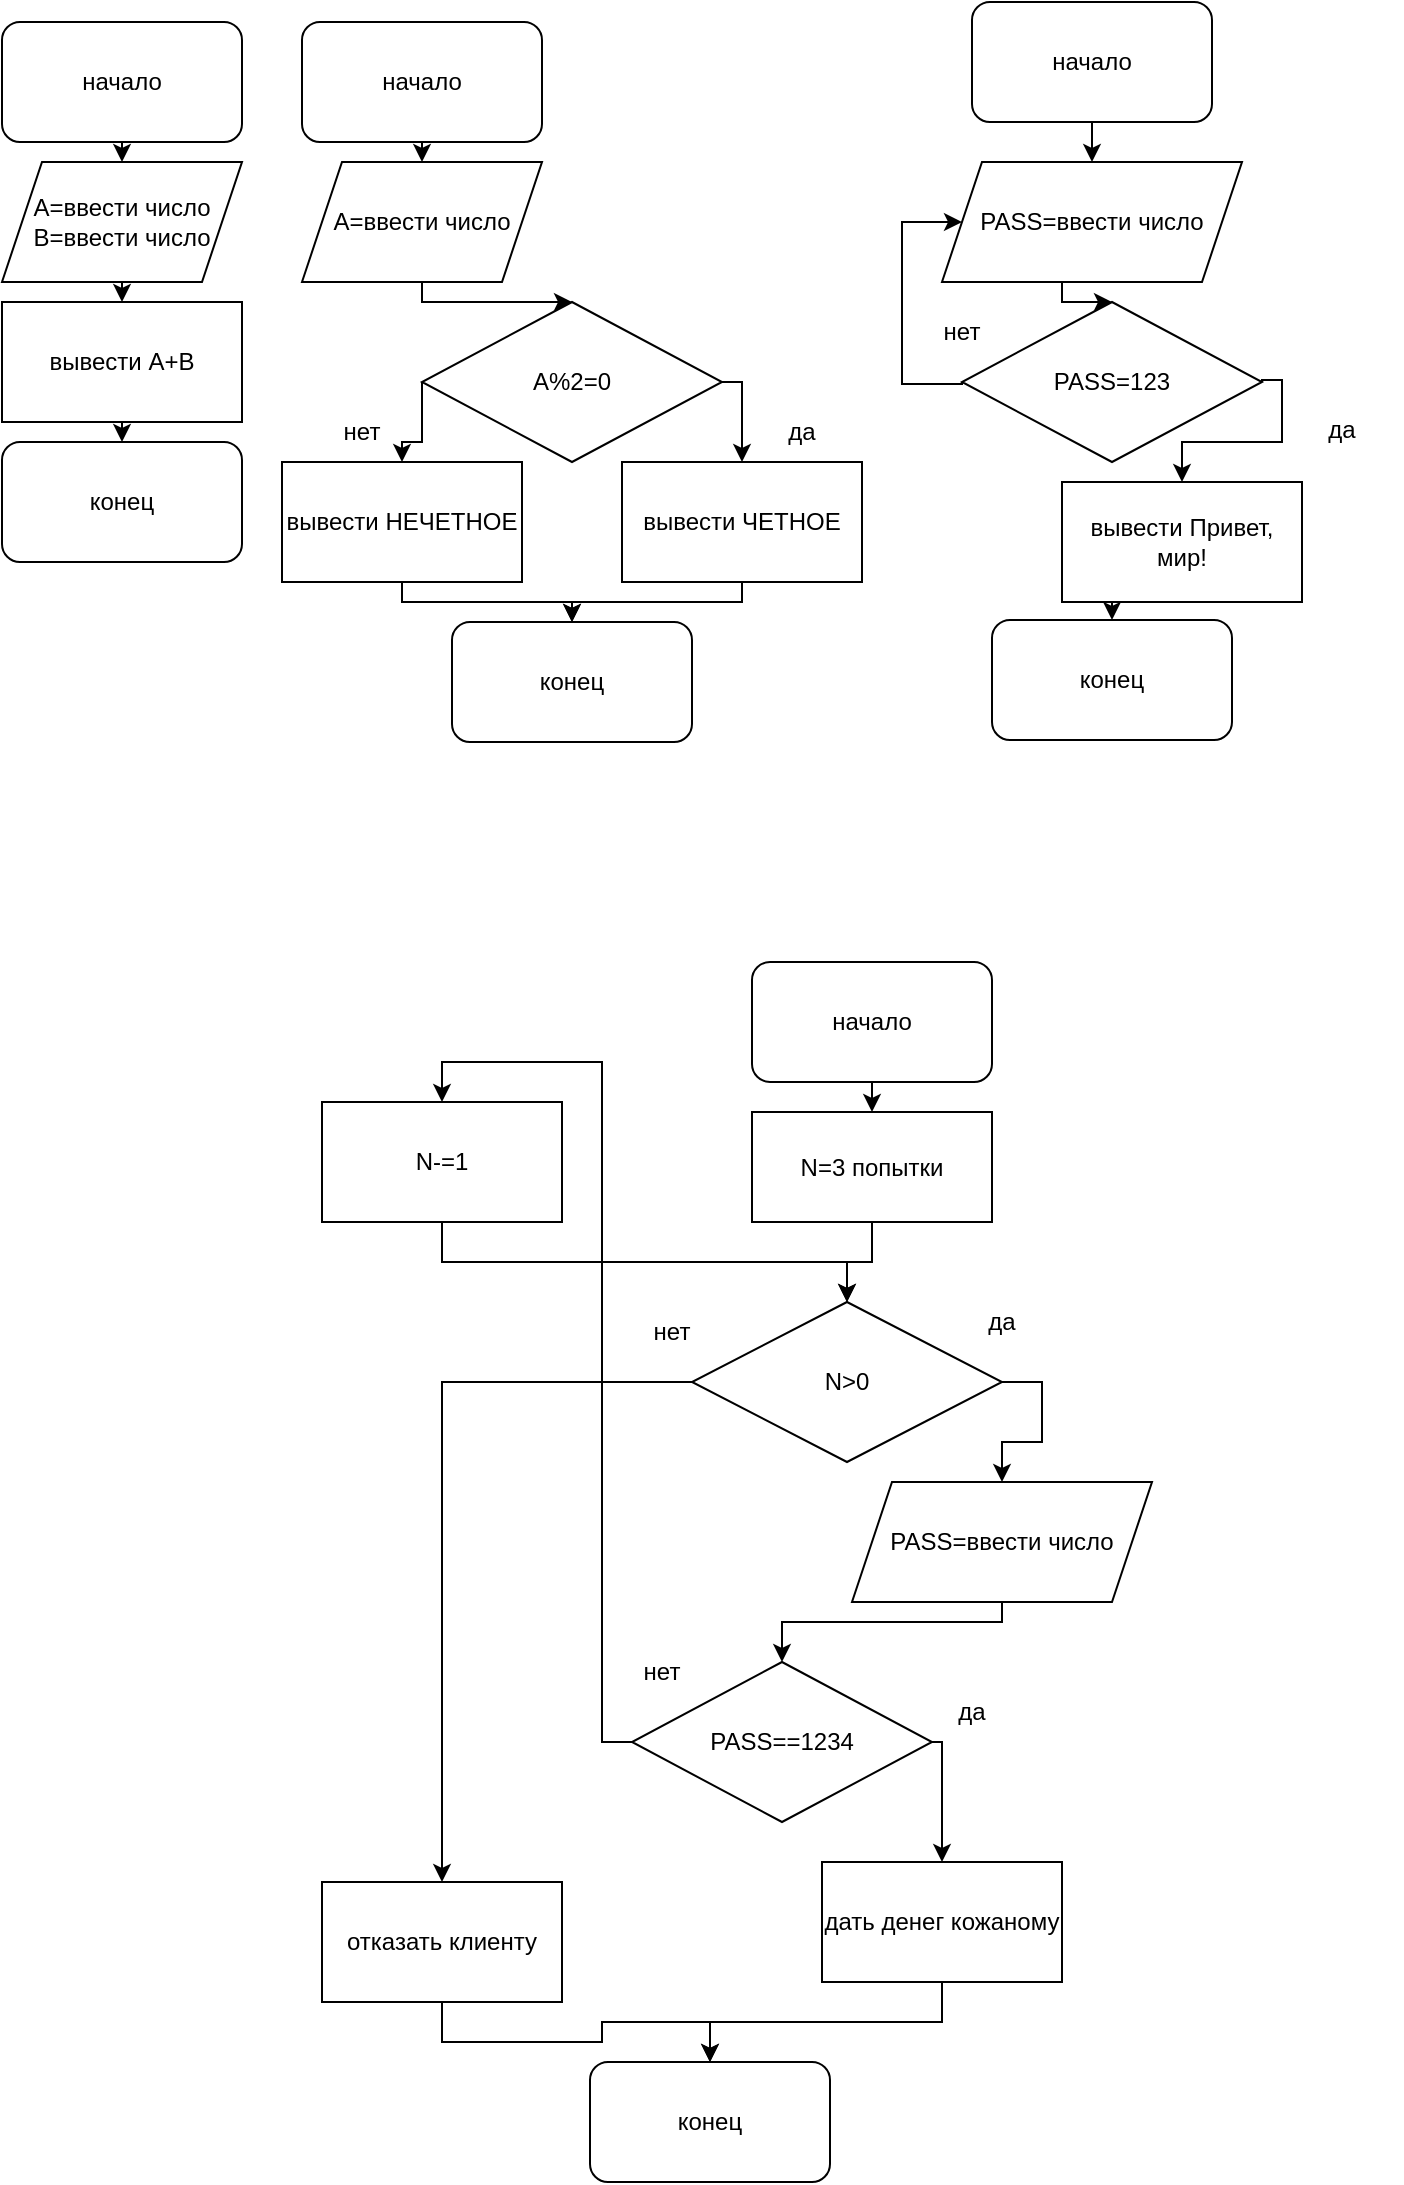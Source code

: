 <mxfile version="23.0.2" type="device">
  <diagram name="Страница — 1" id="YmnCxS01adKpA4S1NdYb">
    <mxGraphModel dx="1434" dy="762" grid="1" gridSize="10" guides="1" tooltips="1" connect="1" arrows="1" fold="1" page="1" pageScale="1" pageWidth="827" pageHeight="1169" math="0" shadow="0">
      <root>
        <mxCell id="0" />
        <mxCell id="1" parent="0" />
        <mxCell id="dqREz_byHGO7iQhBPmu8-3" style="edgeStyle=orthogonalEdgeStyle;rounded=0;orthogonalLoop=1;jettySize=auto;html=1;exitX=0.5;exitY=1;exitDx=0;exitDy=0;entryX=0.5;entryY=0;entryDx=0;entryDy=0;" edge="1" parent="1" source="mbGER0Eq1-konohnvZbH-32" target="dqREz_byHGO7iQhBPmu8-1">
          <mxGeometry relative="1" as="geometry" />
        </mxCell>
        <mxCell id="mbGER0Eq1-konohnvZbH-32" value="начало" style="rounded=1;whiteSpace=wrap;html=1;" parent="1" vertex="1">
          <mxGeometry x="20" y="20" width="120" height="60" as="geometry" />
        </mxCell>
        <mxCell id="mbGER0Eq1-konohnvZbH-50" value="конец" style="rounded=1;whiteSpace=wrap;html=1;" parent="1" vertex="1">
          <mxGeometry x="20" y="230" width="120" height="60" as="geometry" />
        </mxCell>
        <mxCell id="dqREz_byHGO7iQhBPmu8-4" style="edgeStyle=orthogonalEdgeStyle;rounded=0;orthogonalLoop=1;jettySize=auto;html=1;exitX=0.5;exitY=1;exitDx=0;exitDy=0;entryX=0.5;entryY=0;entryDx=0;entryDy=0;" edge="1" parent="1" source="dqREz_byHGO7iQhBPmu8-1" target="dqREz_byHGO7iQhBPmu8-2">
          <mxGeometry relative="1" as="geometry" />
        </mxCell>
        <mxCell id="dqREz_byHGO7iQhBPmu8-1" value="А=ввести число&lt;br&gt;B=ввести число" style="shape=parallelogram;perimeter=parallelogramPerimeter;whiteSpace=wrap;html=1;fixedSize=1;" vertex="1" parent="1">
          <mxGeometry x="20" y="90" width="120" height="60" as="geometry" />
        </mxCell>
        <mxCell id="dqREz_byHGO7iQhBPmu8-5" style="edgeStyle=orthogonalEdgeStyle;rounded=0;orthogonalLoop=1;jettySize=auto;html=1;exitX=0.5;exitY=1;exitDx=0;exitDy=0;entryX=0.5;entryY=0;entryDx=0;entryDy=0;" edge="1" parent="1" source="dqREz_byHGO7iQhBPmu8-2" target="mbGER0Eq1-konohnvZbH-50">
          <mxGeometry relative="1" as="geometry" />
        </mxCell>
        <mxCell id="dqREz_byHGO7iQhBPmu8-2" value="вывести A+B" style="rounded=0;whiteSpace=wrap;html=1;" vertex="1" parent="1">
          <mxGeometry x="20" y="160" width="120" height="60" as="geometry" />
        </mxCell>
        <mxCell id="dqREz_byHGO7iQhBPmu8-6" style="edgeStyle=orthogonalEdgeStyle;rounded=0;orthogonalLoop=1;jettySize=auto;html=1;exitX=0.5;exitY=1;exitDx=0;exitDy=0;entryX=0.5;entryY=0;entryDx=0;entryDy=0;" edge="1" parent="1" source="dqREz_byHGO7iQhBPmu8-7" target="dqREz_byHGO7iQhBPmu8-8">
          <mxGeometry relative="1" as="geometry" />
        </mxCell>
        <mxCell id="dqREz_byHGO7iQhBPmu8-7" value="начало" style="rounded=1;whiteSpace=wrap;html=1;" vertex="1" parent="1">
          <mxGeometry x="170" y="20" width="120" height="60" as="geometry" />
        </mxCell>
        <mxCell id="dqREz_byHGO7iQhBPmu8-19" style="edgeStyle=orthogonalEdgeStyle;rounded=0;orthogonalLoop=1;jettySize=auto;html=1;exitX=0.5;exitY=1;exitDx=0;exitDy=0;entryX=0.5;entryY=0;entryDx=0;entryDy=0;" edge="1" parent="1" source="dqREz_byHGO7iQhBPmu8-8" target="dqREz_byHGO7iQhBPmu8-9">
          <mxGeometry relative="1" as="geometry">
            <Array as="points">
              <mxPoint x="230" y="160" />
            </Array>
          </mxGeometry>
        </mxCell>
        <mxCell id="dqREz_byHGO7iQhBPmu8-8" value="А=ввести число&lt;br&gt;" style="shape=parallelogram;perimeter=parallelogramPerimeter;whiteSpace=wrap;html=1;fixedSize=1;" vertex="1" parent="1">
          <mxGeometry x="170" y="90" width="120" height="60" as="geometry" />
        </mxCell>
        <mxCell id="dqREz_byHGO7iQhBPmu8-14" style="edgeStyle=orthogonalEdgeStyle;rounded=0;orthogonalLoop=1;jettySize=auto;html=1;exitX=1;exitY=0.5;exitDx=0;exitDy=0;" edge="1" parent="1" source="dqREz_byHGO7iQhBPmu8-9" target="dqREz_byHGO7iQhBPmu8-11">
          <mxGeometry relative="1" as="geometry">
            <Array as="points">
              <mxPoint x="390" y="200" />
            </Array>
          </mxGeometry>
        </mxCell>
        <mxCell id="dqREz_byHGO7iQhBPmu8-15" style="edgeStyle=orthogonalEdgeStyle;rounded=0;orthogonalLoop=1;jettySize=auto;html=1;exitX=0;exitY=0.5;exitDx=0;exitDy=0;entryX=0.5;entryY=0;entryDx=0;entryDy=0;" edge="1" parent="1" source="dqREz_byHGO7iQhBPmu8-9" target="dqREz_byHGO7iQhBPmu8-10">
          <mxGeometry relative="1" as="geometry">
            <Array as="points">
              <mxPoint x="230" y="230" />
              <mxPoint x="220" y="230" />
            </Array>
          </mxGeometry>
        </mxCell>
        <mxCell id="dqREz_byHGO7iQhBPmu8-9" value="A%2=0" style="rhombus;whiteSpace=wrap;html=1;" vertex="1" parent="1">
          <mxGeometry x="230" y="160" width="150" height="80" as="geometry" />
        </mxCell>
        <mxCell id="dqREz_byHGO7iQhBPmu8-17" style="edgeStyle=orthogonalEdgeStyle;rounded=0;orthogonalLoop=1;jettySize=auto;html=1;exitX=0.5;exitY=1;exitDx=0;exitDy=0;entryX=0.5;entryY=0;entryDx=0;entryDy=0;" edge="1" parent="1" source="dqREz_byHGO7iQhBPmu8-10" target="dqREz_byHGO7iQhBPmu8-16">
          <mxGeometry relative="1" as="geometry">
            <Array as="points">
              <mxPoint x="220" y="310" />
              <mxPoint x="305" y="310" />
            </Array>
          </mxGeometry>
        </mxCell>
        <mxCell id="dqREz_byHGO7iQhBPmu8-10" value="вывести НЕЧЕТНОЕ" style="rounded=0;whiteSpace=wrap;html=1;" vertex="1" parent="1">
          <mxGeometry x="160" y="240" width="120" height="60" as="geometry" />
        </mxCell>
        <mxCell id="dqREz_byHGO7iQhBPmu8-18" style="edgeStyle=orthogonalEdgeStyle;rounded=0;orthogonalLoop=1;jettySize=auto;html=1;exitX=0.5;exitY=1;exitDx=0;exitDy=0;entryX=0.5;entryY=0;entryDx=0;entryDy=0;" edge="1" parent="1" source="dqREz_byHGO7iQhBPmu8-11" target="dqREz_byHGO7iQhBPmu8-16">
          <mxGeometry relative="1" as="geometry">
            <mxPoint x="310" y="310" as="targetPoint" />
            <Array as="points">
              <mxPoint x="390" y="310" />
              <mxPoint x="305" y="310" />
            </Array>
          </mxGeometry>
        </mxCell>
        <mxCell id="dqREz_byHGO7iQhBPmu8-11" value="вывести ЧЕТНОЕ" style="rounded=0;whiteSpace=wrap;html=1;" vertex="1" parent="1">
          <mxGeometry x="330" y="240" width="120" height="60" as="geometry" />
        </mxCell>
        <mxCell id="dqREz_byHGO7iQhBPmu8-12" value="нет" style="text;html=1;strokeColor=none;fillColor=none;align=center;verticalAlign=middle;whiteSpace=wrap;rounded=0;" vertex="1" parent="1">
          <mxGeometry x="170" y="210" width="60" height="30" as="geometry" />
        </mxCell>
        <mxCell id="dqREz_byHGO7iQhBPmu8-13" value="да" style="text;html=1;strokeColor=none;fillColor=none;align=center;verticalAlign=middle;whiteSpace=wrap;rounded=0;" vertex="1" parent="1">
          <mxGeometry x="390" y="210" width="60" height="30" as="geometry" />
        </mxCell>
        <mxCell id="dqREz_byHGO7iQhBPmu8-16" value="конец" style="rounded=1;whiteSpace=wrap;html=1;" vertex="1" parent="1">
          <mxGeometry x="245" y="320" width="120" height="60" as="geometry" />
        </mxCell>
        <mxCell id="dqREz_byHGO7iQhBPmu8-20" style="edgeStyle=orthogonalEdgeStyle;rounded=0;orthogonalLoop=1;jettySize=auto;html=1;exitX=0.5;exitY=1;exitDx=0;exitDy=0;entryX=0.5;entryY=0;entryDx=0;entryDy=0;" edge="1" parent="1" source="dqREz_byHGO7iQhBPmu8-21" target="dqREz_byHGO7iQhBPmu8-23">
          <mxGeometry relative="1" as="geometry" />
        </mxCell>
        <mxCell id="dqREz_byHGO7iQhBPmu8-21" value="начало" style="rounded=1;whiteSpace=wrap;html=1;" vertex="1" parent="1">
          <mxGeometry x="505" y="10" width="120" height="60" as="geometry" />
        </mxCell>
        <mxCell id="dqREz_byHGO7iQhBPmu8-22" style="edgeStyle=orthogonalEdgeStyle;rounded=0;orthogonalLoop=1;jettySize=auto;html=1;exitX=0.5;exitY=1;exitDx=0;exitDy=0;entryX=0.5;entryY=0;entryDx=0;entryDy=0;" edge="1" parent="1" source="dqREz_byHGO7iQhBPmu8-23" target="dqREz_byHGO7iQhBPmu8-26">
          <mxGeometry relative="1" as="geometry">
            <Array as="points">
              <mxPoint x="550" y="160" />
            </Array>
          </mxGeometry>
        </mxCell>
        <mxCell id="dqREz_byHGO7iQhBPmu8-23" value="PASS=ввести число" style="shape=parallelogram;perimeter=parallelogramPerimeter;whiteSpace=wrap;html=1;fixedSize=1;" vertex="1" parent="1">
          <mxGeometry x="490" y="90" width="150" height="60" as="geometry" />
        </mxCell>
        <mxCell id="dqREz_byHGO7iQhBPmu8-24" style="edgeStyle=orthogonalEdgeStyle;rounded=0;orthogonalLoop=1;jettySize=auto;html=1;exitX=1;exitY=0.5;exitDx=0;exitDy=0;entryX=0.5;entryY=0;entryDx=0;entryDy=0;" edge="1" parent="1" source="dqREz_byHGO7iQhBPmu8-26" target="dqREz_byHGO7iQhBPmu8-30">
          <mxGeometry relative="1" as="geometry">
            <Array as="points">
              <mxPoint x="650" y="199" />
              <mxPoint x="660" y="199" />
              <mxPoint x="660" y="230" />
              <mxPoint x="610" y="230" />
            </Array>
          </mxGeometry>
        </mxCell>
        <mxCell id="dqREz_byHGO7iQhBPmu8-34" style="edgeStyle=orthogonalEdgeStyle;rounded=0;orthogonalLoop=1;jettySize=auto;html=1;exitX=0;exitY=0.5;exitDx=0;exitDy=0;entryX=0;entryY=0.5;entryDx=0;entryDy=0;" edge="1" parent="1" source="dqREz_byHGO7iQhBPmu8-26" target="dqREz_byHGO7iQhBPmu8-23">
          <mxGeometry relative="1" as="geometry">
            <Array as="points">
              <mxPoint x="470" y="201" />
              <mxPoint x="470" y="120" />
            </Array>
          </mxGeometry>
        </mxCell>
        <mxCell id="dqREz_byHGO7iQhBPmu8-26" value="PASS=123" style="rhombus;whiteSpace=wrap;html=1;" vertex="1" parent="1">
          <mxGeometry x="500" y="160" width="150" height="80" as="geometry" />
        </mxCell>
        <mxCell id="dqREz_byHGO7iQhBPmu8-29" style="edgeStyle=orthogonalEdgeStyle;rounded=0;orthogonalLoop=1;jettySize=auto;html=1;exitX=0.5;exitY=1;exitDx=0;exitDy=0;entryX=0.5;entryY=0;entryDx=0;entryDy=0;" edge="1" parent="1" source="dqREz_byHGO7iQhBPmu8-30" target="dqREz_byHGO7iQhBPmu8-33">
          <mxGeometry relative="1" as="geometry">
            <mxPoint x="580" y="309" as="targetPoint" />
            <Array as="points">
              <mxPoint x="660" y="309" />
              <mxPoint x="575" y="309" />
            </Array>
          </mxGeometry>
        </mxCell>
        <mxCell id="dqREz_byHGO7iQhBPmu8-30" value="вывести Привет, мир!" style="rounded=0;whiteSpace=wrap;html=1;" vertex="1" parent="1">
          <mxGeometry x="550" y="250" width="120" height="60" as="geometry" />
        </mxCell>
        <mxCell id="dqREz_byHGO7iQhBPmu8-31" value="нет" style="text;html=1;strokeColor=none;fillColor=none;align=center;verticalAlign=middle;whiteSpace=wrap;rounded=0;" vertex="1" parent="1">
          <mxGeometry x="470" y="160" width="60" height="30" as="geometry" />
        </mxCell>
        <mxCell id="dqREz_byHGO7iQhBPmu8-32" value="да" style="text;html=1;strokeColor=none;fillColor=none;align=center;verticalAlign=middle;whiteSpace=wrap;rounded=0;" vertex="1" parent="1">
          <mxGeometry x="660" y="209" width="60" height="30" as="geometry" />
        </mxCell>
        <mxCell id="dqREz_byHGO7iQhBPmu8-33" value="конец" style="rounded=1;whiteSpace=wrap;html=1;" vertex="1" parent="1">
          <mxGeometry x="515" y="319" width="120" height="60" as="geometry" />
        </mxCell>
        <mxCell id="dqREz_byHGO7iQhBPmu8-66" style="edgeStyle=orthogonalEdgeStyle;rounded=0;orthogonalLoop=1;jettySize=auto;html=1;exitX=0.5;exitY=1;exitDx=0;exitDy=0;entryX=0.5;entryY=0;entryDx=0;entryDy=0;" edge="1" parent="1" source="dqREz_byHGO7iQhBPmu8-36" target="dqREz_byHGO7iQhBPmu8-55">
          <mxGeometry relative="1" as="geometry" />
        </mxCell>
        <mxCell id="dqREz_byHGO7iQhBPmu8-36" value="начало" style="rounded=1;whiteSpace=wrap;html=1;" vertex="1" parent="1">
          <mxGeometry x="395" y="490" width="120" height="60" as="geometry" />
        </mxCell>
        <mxCell id="dqREz_byHGO7iQhBPmu8-58" style="edgeStyle=orthogonalEdgeStyle;rounded=0;orthogonalLoop=1;jettySize=auto;html=1;exitX=0.5;exitY=1;exitDx=0;exitDy=0;entryX=0.5;entryY=0;entryDx=0;entryDy=0;" edge="1" parent="1" source="dqREz_byHGO7iQhBPmu8-38" target="dqREz_byHGO7iQhBPmu8-41">
          <mxGeometry relative="1" as="geometry">
            <Array as="points">
              <mxPoint x="520" y="820" />
              <mxPoint x="410" y="820" />
            </Array>
          </mxGeometry>
        </mxCell>
        <mxCell id="dqREz_byHGO7iQhBPmu8-38" value="PASS=ввести число" style="shape=parallelogram;perimeter=parallelogramPerimeter;whiteSpace=wrap;html=1;fixedSize=1;" vertex="1" parent="1">
          <mxGeometry x="445" y="750" width="150" height="60" as="geometry" />
        </mxCell>
        <mxCell id="dqREz_byHGO7iQhBPmu8-61" style="edgeStyle=orthogonalEdgeStyle;rounded=0;orthogonalLoop=1;jettySize=auto;html=1;exitX=0;exitY=0.5;exitDx=0;exitDy=0;entryX=0.5;entryY=0;entryDx=0;entryDy=0;" edge="1" parent="1" source="dqREz_byHGO7iQhBPmu8-41" target="dqREz_byHGO7iQhBPmu8-59">
          <mxGeometry relative="1" as="geometry">
            <Array as="points">
              <mxPoint x="320" y="540" />
              <mxPoint x="240" y="540" />
            </Array>
          </mxGeometry>
        </mxCell>
        <mxCell id="dqREz_byHGO7iQhBPmu8-64" style="edgeStyle=orthogonalEdgeStyle;rounded=0;orthogonalLoop=1;jettySize=auto;html=1;exitX=1;exitY=0.5;exitDx=0;exitDy=0;entryX=0.5;entryY=0;entryDx=0;entryDy=0;" edge="1" parent="1" source="dqREz_byHGO7iQhBPmu8-41" target="dqREz_byHGO7iQhBPmu8-62">
          <mxGeometry relative="1" as="geometry">
            <Array as="points">
              <mxPoint x="490" y="880" />
            </Array>
          </mxGeometry>
        </mxCell>
        <mxCell id="dqREz_byHGO7iQhBPmu8-41" value="PASS==1234" style="rhombus;whiteSpace=wrap;html=1;" vertex="1" parent="1">
          <mxGeometry x="335" y="840" width="150" height="80" as="geometry" />
        </mxCell>
        <mxCell id="dqREz_byHGO7iQhBPmu8-67" style="edgeStyle=orthogonalEdgeStyle;rounded=0;orthogonalLoop=1;jettySize=auto;html=1;exitX=0.5;exitY=1;exitDx=0;exitDy=0;entryX=0.5;entryY=0;entryDx=0;entryDy=0;" edge="1" parent="1" source="dqREz_byHGO7iQhBPmu8-43" target="dqREz_byHGO7iQhBPmu8-44">
          <mxGeometry relative="1" as="geometry" />
        </mxCell>
        <mxCell id="dqREz_byHGO7iQhBPmu8-43" value="отказать клиенту" style="rounded=0;whiteSpace=wrap;html=1;" vertex="1" parent="1">
          <mxGeometry x="180" y="950" width="120" height="60" as="geometry" />
        </mxCell>
        <mxCell id="dqREz_byHGO7iQhBPmu8-44" value="конец" style="rounded=1;whiteSpace=wrap;html=1;" vertex="1" parent="1">
          <mxGeometry x="314" y="1040" width="120" height="60" as="geometry" />
        </mxCell>
        <mxCell id="dqREz_byHGO7iQhBPmu8-52" style="edgeStyle=orthogonalEdgeStyle;rounded=0;orthogonalLoop=1;jettySize=auto;html=1;exitX=0;exitY=0.5;exitDx=0;exitDy=0;entryX=0.5;entryY=0;entryDx=0;entryDy=0;" edge="1" parent="1" source="dqREz_byHGO7iQhBPmu8-45" target="dqREz_byHGO7iQhBPmu8-43">
          <mxGeometry relative="1" as="geometry" />
        </mxCell>
        <mxCell id="dqREz_byHGO7iQhBPmu8-57" style="edgeStyle=orthogonalEdgeStyle;rounded=0;orthogonalLoop=1;jettySize=auto;html=1;exitX=1;exitY=0.5;exitDx=0;exitDy=0;entryX=0.5;entryY=0;entryDx=0;entryDy=0;" edge="1" parent="1" source="dqREz_byHGO7iQhBPmu8-45" target="dqREz_byHGO7iQhBPmu8-38">
          <mxGeometry relative="1" as="geometry">
            <Array as="points">
              <mxPoint x="540" y="700" />
              <mxPoint x="540" y="730" />
              <mxPoint x="520" y="730" />
            </Array>
          </mxGeometry>
        </mxCell>
        <mxCell id="dqREz_byHGO7iQhBPmu8-45" value="N&amp;gt;0" style="rhombus;whiteSpace=wrap;html=1;" vertex="1" parent="1">
          <mxGeometry x="365" y="660" width="155" height="80" as="geometry" />
        </mxCell>
        <mxCell id="dqREz_byHGO7iQhBPmu8-46" value="нет" style="text;html=1;strokeColor=none;fillColor=none;align=center;verticalAlign=middle;whiteSpace=wrap;rounded=0;" vertex="1" parent="1">
          <mxGeometry x="325" y="660" width="60" height="30" as="geometry" />
        </mxCell>
        <mxCell id="dqREz_byHGO7iQhBPmu8-47" value="да" style="text;html=1;strokeColor=none;fillColor=none;align=center;verticalAlign=middle;whiteSpace=wrap;rounded=0;" vertex="1" parent="1">
          <mxGeometry x="490" y="655" width="60" height="30" as="geometry" />
        </mxCell>
        <mxCell id="dqREz_byHGO7iQhBPmu8-50" value="нет" style="text;html=1;strokeColor=none;fillColor=none;align=center;verticalAlign=middle;whiteSpace=wrap;rounded=0;" vertex="1" parent="1">
          <mxGeometry x="320" y="830" width="60" height="30" as="geometry" />
        </mxCell>
        <mxCell id="dqREz_byHGO7iQhBPmu8-51" value="да" style="text;html=1;strokeColor=none;fillColor=none;align=center;verticalAlign=middle;whiteSpace=wrap;rounded=0;" vertex="1" parent="1">
          <mxGeometry x="475" y="850" width="60" height="30" as="geometry" />
        </mxCell>
        <mxCell id="dqREz_byHGO7iQhBPmu8-56" style="edgeStyle=orthogonalEdgeStyle;rounded=0;orthogonalLoop=1;jettySize=auto;html=1;exitX=0.5;exitY=1;exitDx=0;exitDy=0;entryX=0.5;entryY=0;entryDx=0;entryDy=0;" edge="1" parent="1" source="dqREz_byHGO7iQhBPmu8-55" target="dqREz_byHGO7iQhBPmu8-45">
          <mxGeometry relative="1" as="geometry" />
        </mxCell>
        <mxCell id="dqREz_byHGO7iQhBPmu8-55" value="N=3 попытки" style="rounded=0;whiteSpace=wrap;html=1;" vertex="1" parent="1">
          <mxGeometry x="395" y="565" width="120" height="55" as="geometry" />
        </mxCell>
        <mxCell id="dqREz_byHGO7iQhBPmu8-60" style="edgeStyle=orthogonalEdgeStyle;rounded=0;orthogonalLoop=1;jettySize=auto;html=1;exitX=0.5;exitY=1;exitDx=0;exitDy=0;entryX=0.5;entryY=0;entryDx=0;entryDy=0;" edge="1" parent="1" source="dqREz_byHGO7iQhBPmu8-59" target="dqREz_byHGO7iQhBPmu8-45">
          <mxGeometry relative="1" as="geometry" />
        </mxCell>
        <mxCell id="dqREz_byHGO7iQhBPmu8-59" value="N-=1" style="rounded=0;whiteSpace=wrap;html=1;" vertex="1" parent="1">
          <mxGeometry x="180" y="560" width="120" height="60" as="geometry" />
        </mxCell>
        <mxCell id="dqREz_byHGO7iQhBPmu8-65" style="edgeStyle=orthogonalEdgeStyle;rounded=0;orthogonalLoop=1;jettySize=auto;html=1;exitX=0.5;exitY=1;exitDx=0;exitDy=0;entryX=0.5;entryY=0;entryDx=0;entryDy=0;" edge="1" parent="1" source="dqREz_byHGO7iQhBPmu8-62" target="dqREz_byHGO7iQhBPmu8-44">
          <mxGeometry relative="1" as="geometry" />
        </mxCell>
        <mxCell id="dqREz_byHGO7iQhBPmu8-62" value="дать денег кожаному" style="rounded=0;whiteSpace=wrap;html=1;" vertex="1" parent="1">
          <mxGeometry x="430" y="940" width="120" height="60" as="geometry" />
        </mxCell>
      </root>
    </mxGraphModel>
  </diagram>
</mxfile>

